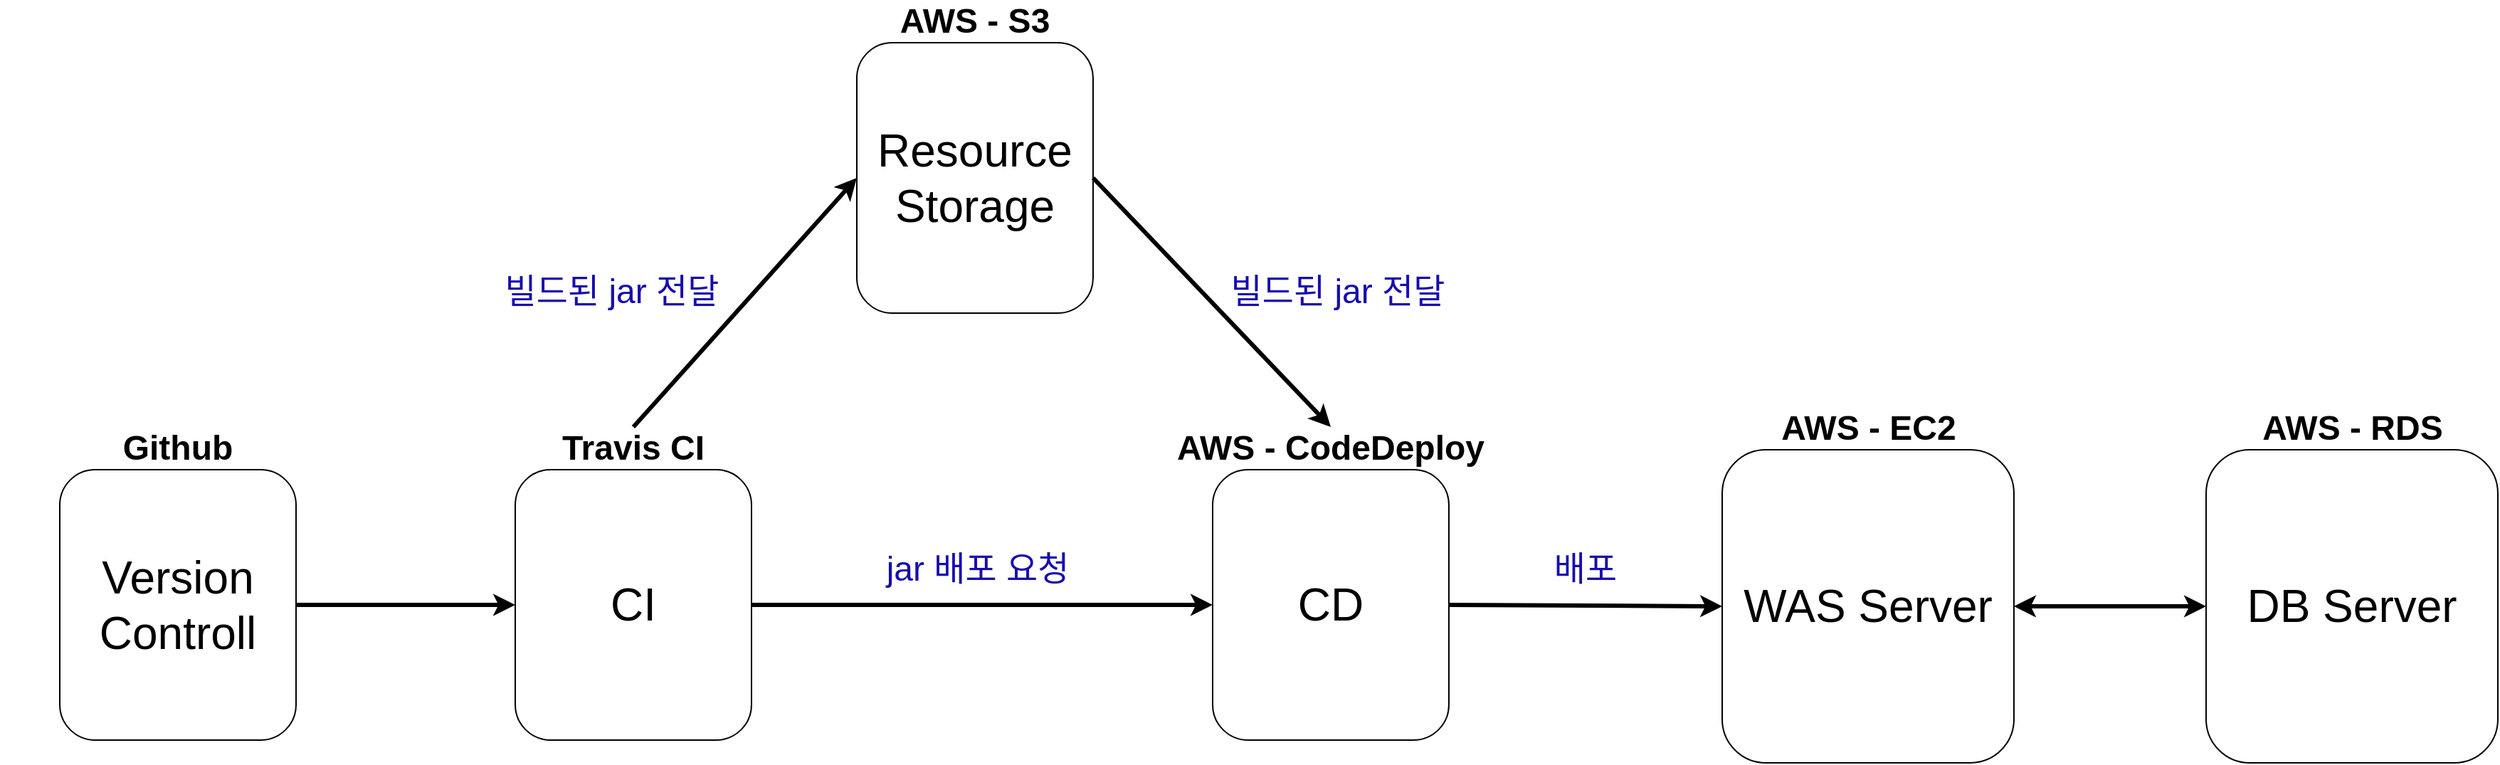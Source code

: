 <mxfile version="14.9.6" type="device"><diagram id="KmbN-gYahnDcJ8oaPBah" name="페이지-1"><mxGraphModel dx="2859" dy="1865" grid="1" gridSize="10" guides="1" tooltips="1" connect="1" arrows="1" fold="1" page="1" pageScale="1" pageWidth="827" pageHeight="1169" math="0" shadow="0"><root><mxCell id="0"/><mxCell id="1" parent="0"/><mxCell id="NNeclS-UNSFHIKHSZRnD-3" value="&lt;b&gt;&lt;font style=&quot;font-size: 24px&quot;&gt;AWS - RDS&lt;/font&gt;&lt;/b&gt;" style="text;html=1;strokeColor=none;fillColor=none;align=center;verticalAlign=middle;whiteSpace=wrap;rounded=0;" vertex="1" parent="1"><mxGeometry x="462.5" y="126" width="180" height="30" as="geometry"/></mxCell><mxCell id="NNeclS-UNSFHIKHSZRnD-4" value="&lt;font style=&quot;font-size: 32px&quot;&gt;DB Server&lt;/font&gt;" style="rounded=1;whiteSpace=wrap;html=1;" vertex="1" parent="1"><mxGeometry x="450" y="156" width="205" height="220" as="geometry"/></mxCell><mxCell id="NNeclS-UNSFHIKHSZRnD-5" value="&lt;b&gt;&lt;font style=&quot;font-size: 24px&quot;&gt;AWS - CodeDeploy&lt;/font&gt;&lt;/b&gt;" style="text;html=1;strokeColor=none;fillColor=none;align=center;verticalAlign=middle;whiteSpace=wrap;rounded=0;" vertex="1" parent="1"><mxGeometry x="-290" y="140" width="250" height="30" as="geometry"/></mxCell><mxCell id="NNeclS-UNSFHIKHSZRnD-6" value="&lt;font style=&quot;font-size: 32px&quot;&gt;CD&lt;/font&gt;" style="rounded=1;whiteSpace=wrap;html=1;" vertex="1" parent="1"><mxGeometry x="-248" y="170" width="166" height="190" as="geometry"/></mxCell><mxCell id="NNeclS-UNSFHIKHSZRnD-7" value="&lt;b&gt;&lt;font style=&quot;font-size: 24px&quot;&gt;AWS - EC2&lt;/font&gt;&lt;/b&gt;" style="text;html=1;strokeColor=none;fillColor=none;align=center;verticalAlign=middle;whiteSpace=wrap;rounded=0;" vertex="1" parent="1"><mxGeometry x="122.5" y="126" width="180" height="30" as="geometry"/></mxCell><mxCell id="NNeclS-UNSFHIKHSZRnD-8" value="&lt;font style=&quot;font-size: 32px&quot;&gt;WAS Server&lt;/font&gt;" style="rounded=1;whiteSpace=wrap;html=1;" vertex="1" parent="1"><mxGeometry x="110" y="156" width="205" height="220" as="geometry"/></mxCell><mxCell id="NNeclS-UNSFHIKHSZRnD-9" value="&lt;b&gt;&lt;font style=&quot;font-size: 24px&quot;&gt;Travis CI&lt;/font&gt;&lt;/b&gt;" style="text;html=1;strokeColor=none;fillColor=none;align=center;verticalAlign=middle;whiteSpace=wrap;rounded=0;" vertex="1" parent="1"><mxGeometry x="-780" y="140" width="250" height="30" as="geometry"/></mxCell><mxCell id="NNeclS-UNSFHIKHSZRnD-10" value="&lt;font style=&quot;font-size: 32px&quot;&gt;CI&lt;/font&gt;" style="rounded=1;whiteSpace=wrap;html=1;" vertex="1" parent="1"><mxGeometry x="-738" y="170" width="166" height="190" as="geometry"/></mxCell><mxCell id="NNeclS-UNSFHIKHSZRnD-11" value="&lt;b&gt;&lt;font style=&quot;font-size: 24px&quot;&gt;AWS - S3&lt;/font&gt;&lt;/b&gt;" style="text;html=1;strokeColor=none;fillColor=none;align=center;verticalAlign=middle;whiteSpace=wrap;rounded=0;" vertex="1" parent="1"><mxGeometry x="-540" y="-160" width="250" height="30" as="geometry"/></mxCell><mxCell id="NNeclS-UNSFHIKHSZRnD-12" value="&lt;font style=&quot;font-size: 32px&quot;&gt;Resource&lt;br&gt;Storage&lt;br&gt;&lt;/font&gt;" style="rounded=1;whiteSpace=wrap;html=1;" vertex="1" parent="1"><mxGeometry x="-498" y="-130" width="166" height="190" as="geometry"/></mxCell><mxCell id="NNeclS-UNSFHIKHSZRnD-13" value="&lt;b&gt;&lt;font style=&quot;font-size: 24px&quot;&gt;Github&lt;/font&gt;&lt;/b&gt;" style="text;html=1;strokeColor=none;fillColor=none;align=center;verticalAlign=middle;whiteSpace=wrap;rounded=0;" vertex="1" parent="1"><mxGeometry x="-1100" y="140" width="250" height="30" as="geometry"/></mxCell><mxCell id="NNeclS-UNSFHIKHSZRnD-14" value="&lt;font style=&quot;font-size: 32px&quot;&gt;Version&lt;br&gt;Controll&lt;br&gt;&lt;/font&gt;" style="rounded=1;whiteSpace=wrap;html=1;" vertex="1" parent="1"><mxGeometry x="-1058" y="170" width="166" height="190" as="geometry"/></mxCell><mxCell id="NNeclS-UNSFHIKHSZRnD-15" value="" style="endArrow=classic;html=1;exitX=1;exitY=0.5;exitDx=0;exitDy=0;entryX=0;entryY=0.5;entryDx=0;entryDy=0;strokeWidth=3;" edge="1" parent="1" source="NNeclS-UNSFHIKHSZRnD-14" target="NNeclS-UNSFHIKHSZRnD-10"><mxGeometry width="50" height="50" relative="1" as="geometry"><mxPoint x="-560" y="190" as="sourcePoint"/><mxPoint x="-510" y="140" as="targetPoint"/></mxGeometry></mxCell><mxCell id="NNeclS-UNSFHIKHSZRnD-16" value="" style="endArrow=classic;html=1;exitX=0.5;exitY=0;exitDx=0;exitDy=0;entryX=0;entryY=0.5;entryDx=0;entryDy=0;strokeWidth=3;" edge="1" parent="1" source="NNeclS-UNSFHIKHSZRnD-9" target="NNeclS-UNSFHIKHSZRnD-12"><mxGeometry width="50" height="50" relative="1" as="geometry"><mxPoint x="-560" y="190" as="sourcePoint"/><mxPoint x="-510" y="140" as="targetPoint"/></mxGeometry></mxCell><mxCell id="NNeclS-UNSFHIKHSZRnD-17" value="" style="endArrow=classic;html=1;exitX=1;exitY=0.5;exitDx=0;exitDy=0;entryX=0.5;entryY=0;entryDx=0;entryDy=0;strokeWidth=3;" edge="1" parent="1" source="NNeclS-UNSFHIKHSZRnD-12" target="NNeclS-UNSFHIKHSZRnD-5"><mxGeometry width="50" height="50" relative="1" as="geometry"><mxPoint x="-300" y="160" as="sourcePoint"/><mxPoint x="-250" y="110" as="targetPoint"/></mxGeometry></mxCell><mxCell id="NNeclS-UNSFHIKHSZRnD-18" value="" style="endArrow=classic;html=1;exitX=1;exitY=0.5;exitDx=0;exitDy=0;entryX=0;entryY=0.5;entryDx=0;entryDy=0;strokeWidth=3;" edge="1" parent="1" source="NNeclS-UNSFHIKHSZRnD-6" target="NNeclS-UNSFHIKHSZRnD-8"><mxGeometry width="50" height="50" relative="1" as="geometry"><mxPoint x="-322" y="-25" as="sourcePoint"/><mxPoint x="-155" y="150" as="targetPoint"/></mxGeometry></mxCell><mxCell id="NNeclS-UNSFHIKHSZRnD-19" value="" style="endArrow=classic;html=1;exitX=1;exitY=0.5;exitDx=0;exitDy=0;entryX=0;entryY=0.5;entryDx=0;entryDy=0;strokeWidth=3;startArrow=classic;startFill=1;" edge="1" parent="1" source="NNeclS-UNSFHIKHSZRnD-8" target="NNeclS-UNSFHIKHSZRnD-4"><mxGeometry width="50" height="50" relative="1" as="geometry"><mxPoint x="-72" y="275" as="sourcePoint"/><mxPoint x="120" y="276" as="targetPoint"/></mxGeometry></mxCell><mxCell id="NNeclS-UNSFHIKHSZRnD-20" value="" style="endArrow=classic;html=1;strokeWidth=3;exitX=1;exitY=0.5;exitDx=0;exitDy=0;entryX=0;entryY=0.5;entryDx=0;entryDy=0;" edge="1" parent="1" source="NNeclS-UNSFHIKHSZRnD-10" target="NNeclS-UNSFHIKHSZRnD-6"><mxGeometry width="50" height="50" relative="1" as="geometry"><mxPoint x="-550" y="190" as="sourcePoint"/><mxPoint x="-500" y="140" as="targetPoint"/></mxGeometry></mxCell><mxCell id="NNeclS-UNSFHIKHSZRnD-21" value="&lt;font style=&quot;font-size: 24px&quot; color=&quot;#170cad&quot;&gt;빌드된 jar 전달&lt;/font&gt;" style="text;html=1;strokeColor=none;fillColor=none;align=center;verticalAlign=middle;whiteSpace=wrap;rounded=0;" vertex="1" parent="1"><mxGeometry x="-780" y="20" width="220" height="50" as="geometry"/></mxCell><mxCell id="NNeclS-UNSFHIKHSZRnD-23" value="&lt;font style=&quot;font-size: 24px&quot; color=&quot;#170cad&quot;&gt;jar 배포 요청&lt;/font&gt;" style="text;html=1;strokeColor=none;fillColor=none;align=center;verticalAlign=middle;whiteSpace=wrap;rounded=0;" vertex="1" parent="1"><mxGeometry x="-517" y="220" width="208" height="40" as="geometry"/></mxCell><mxCell id="NNeclS-UNSFHIKHSZRnD-24" value="&lt;font style=&quot;font-size: 24px&quot; color=&quot;#170cad&quot;&gt;빌드된 jar 전달&lt;/font&gt;" style="text;html=1;strokeColor=none;fillColor=none;align=center;verticalAlign=middle;whiteSpace=wrap;rounded=0;" vertex="1" parent="1"><mxGeometry x="-270" y="20" width="220" height="50" as="geometry"/></mxCell><mxCell id="NNeclS-UNSFHIKHSZRnD-26" value="&lt;font color=&quot;#170cad&quot;&gt;&lt;span style=&quot;font-size: 24px&quot;&gt;배포&lt;/span&gt;&lt;/font&gt;" style="text;html=1;strokeColor=none;fillColor=none;align=center;verticalAlign=middle;whiteSpace=wrap;rounded=0;" vertex="1" parent="1"><mxGeometry x="-40" y="220" width="107.5" height="40" as="geometry"/></mxCell></root></mxGraphModel></diagram></mxfile>